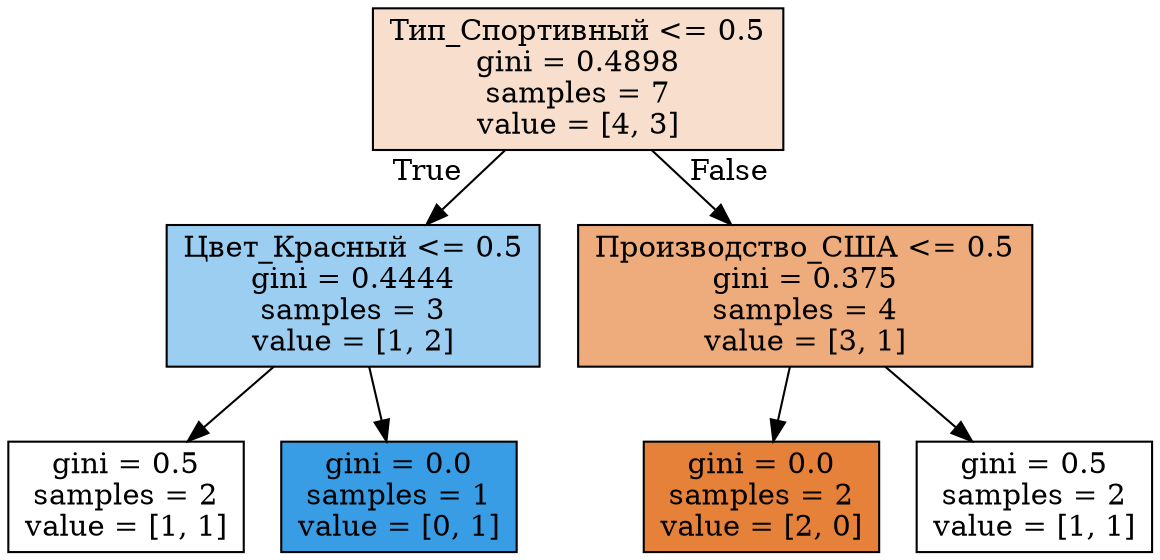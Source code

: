 digraph Tree {
node [shape=box, style="filled", color="black"] ;
0 [label="Тип_Спортивный <= 0.5\ngini = 0.4898\nsamples = 7\nvalue = [4, 3]", fillcolor="#e5813940"] ;
1 [label="Цвет_Красный <= 0.5\ngini = 0.4444\nsamples = 3\nvalue = [1, 2]", fillcolor="#399de57f"] ;
0 -> 1 [labeldistance=2.5, labelangle=45, headlabel="True"] ;
2 [label="gini = 0.5\nsamples = 2\nvalue = [1, 1]", fillcolor="#e5813900"] ;
1 -> 2 ;
3 [label="gini = 0.0\nsamples = 1\nvalue = [0, 1]", fillcolor="#399de5ff"] ;
1 -> 3 ;
4 [label="Производство_США <= 0.5\ngini = 0.375\nsamples = 4\nvalue = [3, 1]", fillcolor="#e58139aa"] ;
0 -> 4 [labeldistance=2.5, labelangle=-45, headlabel="False"] ;
5 [label="gini = 0.0\nsamples = 2\nvalue = [2, 0]", fillcolor="#e58139ff"] ;
4 -> 5 ;
6 [label="gini = 0.5\nsamples = 2\nvalue = [1, 1]", fillcolor="#e5813900"] ;
4 -> 6 ;
}